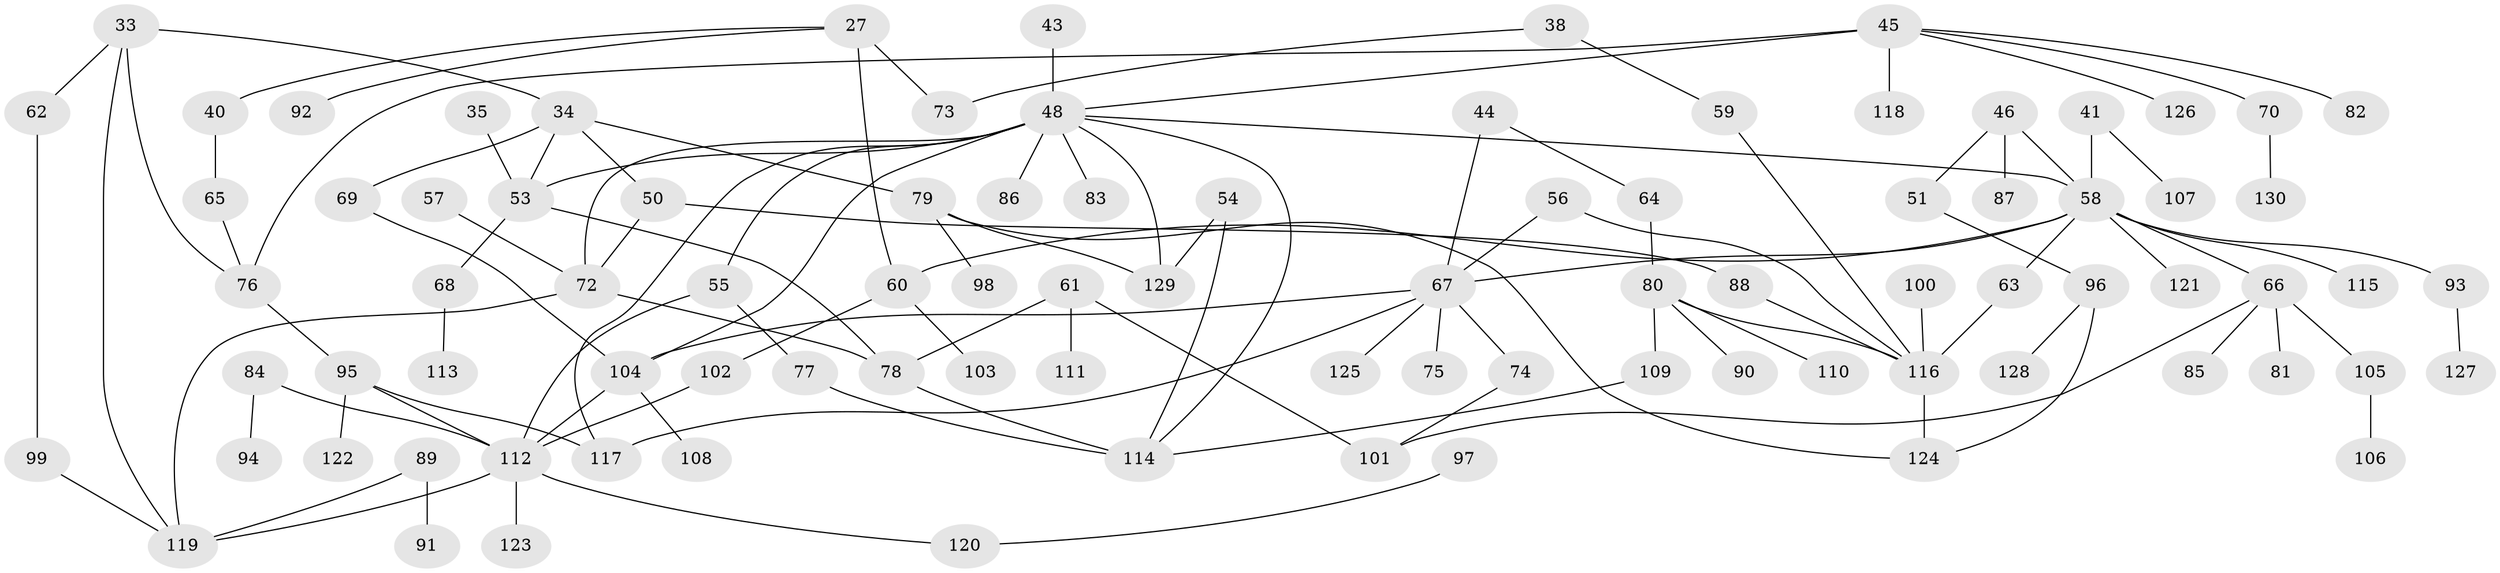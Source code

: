 // original degree distribution, {4: 0.09230769230769231, 6: 0.015384615384615385, 3: 0.18461538461538463, 8: 0.007692307692307693, 5: 0.08461538461538462, 1: 0.34615384615384615, 2: 0.25384615384615383, 7: 0.015384615384615385}
// Generated by graph-tools (version 1.1) at 2025/44/03/04/25 21:44:44]
// undirected, 91 vertices, 117 edges
graph export_dot {
graph [start="1"]
  node [color=gray90,style=filled];
  27;
  33 [super="+17"];
  34 [super="+12"];
  35;
  38;
  40;
  41;
  43;
  44;
  45 [super="+37"];
  46;
  48 [super="+36+39+9"];
  50;
  51;
  53 [super="+30"];
  54;
  55;
  56 [super="+29"];
  57;
  58 [super="+6+18+7+13+22+24+49"];
  59;
  60 [super="+25"];
  61;
  62;
  63;
  64;
  65;
  66;
  67 [super="+21+42"];
  68;
  69;
  70;
  72 [super="+15"];
  73 [super="+28"];
  74 [super="+31"];
  75;
  76;
  77;
  78 [super="+23"];
  79;
  80;
  81;
  82;
  83;
  84;
  85;
  86;
  87;
  88;
  89;
  90;
  91;
  92;
  93;
  94;
  95;
  96;
  97;
  98;
  99;
  100;
  101;
  102 [super="+71"];
  103;
  104 [super="+11+14+20"];
  105;
  106;
  107;
  108;
  109;
  110;
  111;
  112 [super="+16"];
  113;
  114 [super="+47"];
  115;
  116 [super="+52"];
  117;
  118;
  119 [super="+26"];
  120 [super="+5"];
  121;
  122;
  123;
  124;
  125;
  126;
  127;
  128;
  129;
  130;
  27 -- 40;
  27 -- 92;
  27 -- 60 [weight=2];
  27 -- 73;
  33 -- 34;
  33 -- 119;
  33 -- 76;
  33 -- 62;
  34 -- 50;
  34 -- 69;
  34 -- 79;
  34 -- 53;
  35 -- 53;
  38 -- 59;
  38 -- 73;
  40 -- 65;
  41 -- 107;
  41 -- 58;
  43 -- 48;
  44 -- 64;
  44 -- 67;
  45 -- 70;
  45 -- 76;
  45 -- 126;
  45 -- 48 [weight=2];
  45 -- 82;
  45 -- 118;
  46 -- 51;
  46 -- 87;
  46 -- 58;
  48 -- 86;
  48 -- 129;
  48 -- 83;
  48 -- 117;
  48 -- 55;
  48 -- 104;
  48 -- 58;
  48 -- 72;
  48 -- 114;
  48 -- 53;
  50 -- 72;
  50 -- 88;
  51 -- 96;
  53 -- 68;
  53 -- 78 [weight=2];
  54 -- 129;
  54 -- 114;
  55 -- 77;
  55 -- 112;
  56 -- 67;
  56 -- 116;
  57 -- 72;
  58 -- 63;
  58 -- 121;
  58 -- 66;
  58 -- 60;
  58 -- 93;
  58 -- 115;
  58 -- 67;
  59 -- 116;
  60 -- 103;
  60 -- 102;
  61 -- 111;
  61 -- 101;
  61 -- 78;
  62 -- 99;
  63 -- 116;
  64 -- 80;
  65 -- 76;
  66 -- 81;
  66 -- 85;
  66 -- 101;
  66 -- 105;
  67 -- 104;
  67 -- 75;
  67 -- 74;
  67 -- 117;
  67 -- 125;
  68 -- 113;
  69 -- 104;
  70 -- 130;
  72 -- 119;
  72 -- 78;
  74 -- 101;
  76 -- 95;
  77 -- 114;
  78 -- 114;
  79 -- 98;
  79 -- 124;
  79 -- 129;
  80 -- 90;
  80 -- 109;
  80 -- 110;
  80 -- 116;
  84 -- 94;
  84 -- 112;
  88 -- 116;
  89 -- 91;
  89 -- 119;
  93 -- 127;
  95 -- 122;
  95 -- 117;
  95 -- 112;
  96 -- 128;
  96 -- 124;
  97 -- 120;
  99 -- 119;
  100 -- 116;
  102 -- 112 [weight=2];
  104 -- 112;
  104 -- 108;
  105 -- 106;
  109 -- 114;
  112 -- 119;
  112 -- 120;
  112 -- 123;
  116 -- 124;
}
